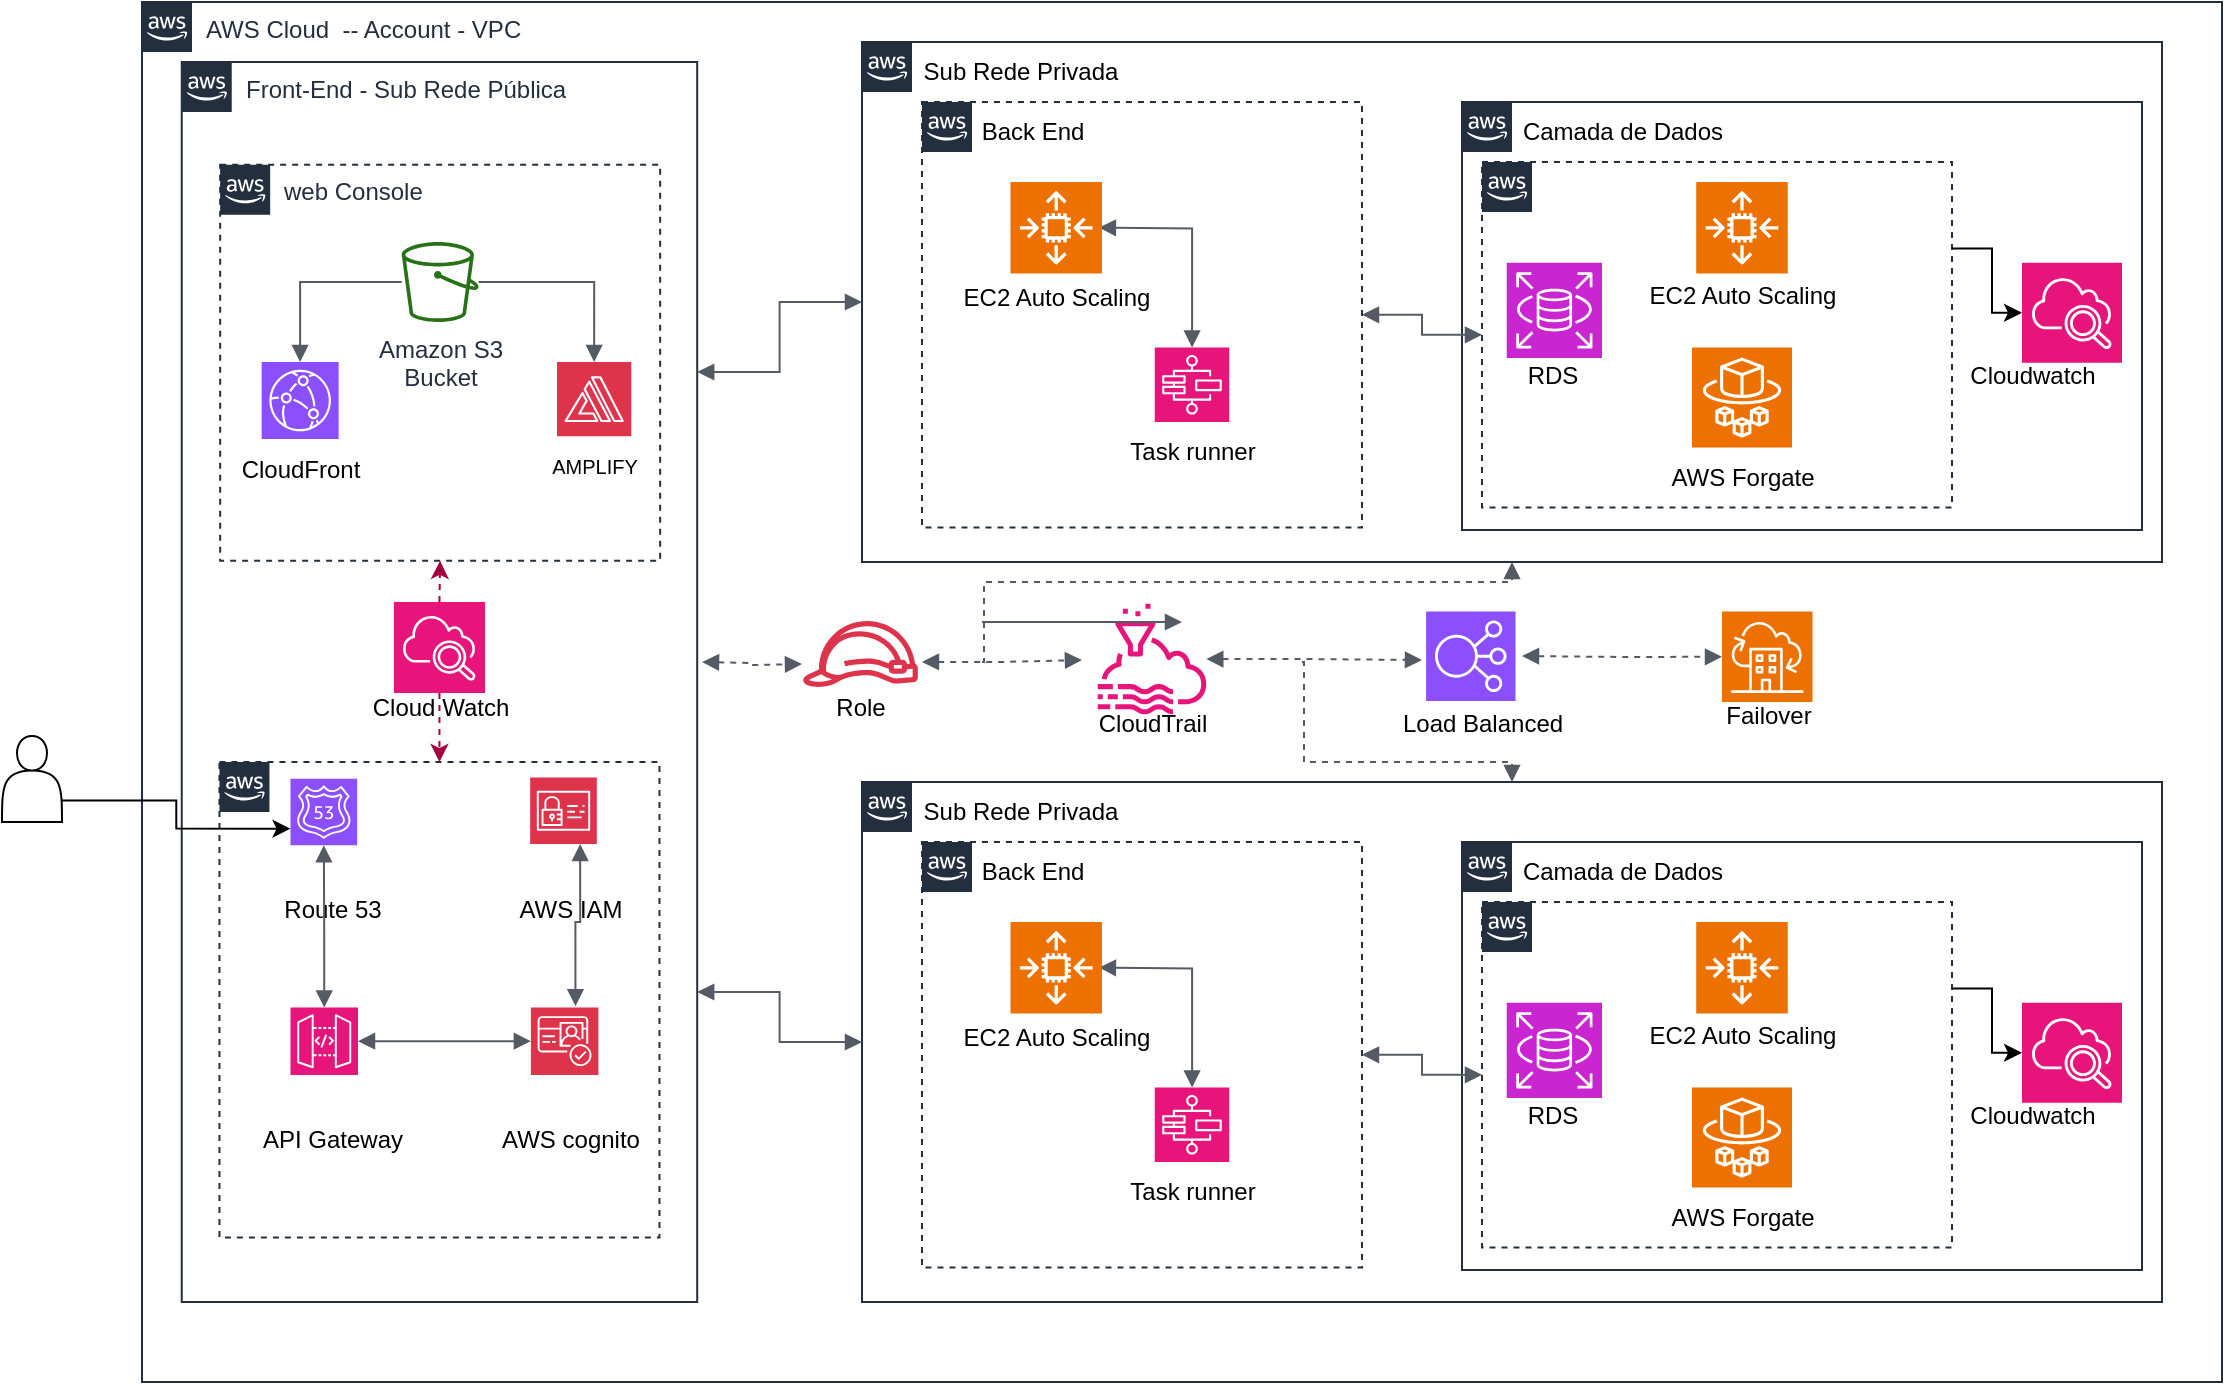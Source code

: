 <mxfile version="25.0.3">
  <diagram id="Ht1M8jgEwFfnCIfOTk4-" name="Page-1">
    <mxGraphModel dx="2342" dy="1406" grid="1" gridSize="10" guides="1" tooltips="1" connect="1" arrows="1" fold="1" page="1" pageScale="1" pageWidth="1169" pageHeight="827" background="#ffffff" math="0" shadow="0">
      <root>
        <mxCell id="0" />
        <mxCell id="1" parent="0" />
        <mxCell id="UEzPUAAOIrF-is8g5C7q-175" value="AWS Cloud&amp;nbsp; -- Account - VPC" style="points=[[0,0],[0.25,0],[0.5,0],[0.75,0],[1,0],[1,0.25],[1,0.5],[1,0.75],[1,1],[0.75,1],[0.5,1],[0.25,1],[0,1],[0,0.75],[0,0.5],[0,0.25]];outlineConnect=0;gradientColor=none;html=1;whiteSpace=wrap;fontSize=12;fontStyle=0;shape=mxgraph.aws4.group;grIcon=mxgraph.aws4.group_aws_cloud_alt;strokeColor=#232F3E;fillColor=none;verticalAlign=top;align=left;spacingLeft=30;fontColor=#232F3E;dashed=0;labelBackgroundColor=#ffffff;container=1;pointerEvents=0;collapsible=0;recursiveResize=0;" parent="1" vertex="1">
          <mxGeometry x="40" y="-810" width="1040" height="690" as="geometry" />
        </mxCell>
        <mxCell id="GGta7rH64YQaAk88QWs_-3" value="" style="group" vertex="1" connectable="0" parent="UEzPUAAOIrF-is8g5C7q-175">
          <mxGeometry x="189.98" y="170" width="88.75" height="110" as="geometry" />
        </mxCell>
        <mxCell id="GGta7rH64YQaAk88QWs_-26" value="" style="group" vertex="1" connectable="0" parent="GGta7rH64YQaAk88QWs_-3">
          <mxGeometry x="1.1" y="10" width="70" height="67.13" as="geometry" />
        </mxCell>
        <mxCell id="GGta7rH64YQaAk88QWs_-1" value="" style="sketch=0;points=[[0,0,0],[0.25,0,0],[0.5,0,0],[0.75,0,0],[1,0,0],[0,1,0],[0.25,1,0],[0.5,1,0],[0.75,1,0],[1,1,0],[0,0.25,0],[0,0.5,0],[0,0.75,0],[1,0.25,0],[1,0.5,0],[1,0.75,0]];outlineConnect=0;fontColor=#232F3E;fillColor=#DD344C;strokeColor=#ffffff;dashed=0;verticalLabelPosition=bottom;verticalAlign=top;align=center;html=1;fontSize=12;fontStyle=0;aspect=fixed;shape=mxgraph.aws4.resourceIcon;resIcon=mxgraph.aws4.amplify;" vertex="1" parent="GGta7rH64YQaAk88QWs_-26">
          <mxGeometry x="16.43" width="37.13" height="37.13" as="geometry" />
        </mxCell>
        <mxCell id="GGta7rH64YQaAk88QWs_-2" value="&lt;font style=&quot;vertical-align: inherit;&quot;&gt;&lt;font style=&quot;vertical-align: inherit; font-size: 10px;&quot;&gt;AMPLIFY&lt;/font&gt;&lt;/font&gt;" style="text;html=1;align=center;verticalAlign=middle;resizable=0;points=[];autosize=1;strokeColor=none;fillColor=none;" vertex="1" parent="GGta7rH64YQaAk88QWs_-26">
          <mxGeometry y="37.13" width="70" height="30" as="geometry" />
        </mxCell>
        <mxCell id="GGta7rH64YQaAk88QWs_-24" value="" style="group" vertex="1" connectable="0" parent="UEzPUAAOIrF-is8g5C7q-175">
          <mxGeometry x="38.73" y="350" width="240" height="300" as="geometry" />
        </mxCell>
        <mxCell id="GGta7rH64YQaAk88QWs_-6" value="" style="group" vertex="1" connectable="0" parent="GGta7rH64YQaAk88QWs_-24">
          <mxGeometry x="10.77" y="152.716" width="90.0" height="90.096" as="geometry" />
        </mxCell>
        <mxCell id="GGta7rH64YQaAk88QWs_-4" value="" style="sketch=0;points=[[0,0,0],[0.25,0,0],[0.5,0,0],[0.75,0,0],[1,0,0],[0,1,0],[0.25,1,0],[0.5,1,0],[0.75,1,0],[1,1,0],[0,0.25,0],[0,0.5,0],[0,0.75,0],[1,0.25,0],[1,0.5,0],[1,0.75,0]];outlineConnect=0;fontColor=#232F3E;fillColor=#E7157B;strokeColor=#ffffff;dashed=0;verticalLabelPosition=bottom;verticalAlign=top;align=center;html=1;fontSize=12;fontStyle=0;aspect=fixed;shape=mxgraph.aws4.resourceIcon;resIcon=mxgraph.aws4.api_gateway;" vertex="1" parent="GGta7rH64YQaAk88QWs_-6">
          <mxGeometry x="24.75" width="33.75" height="33.75" as="geometry" />
        </mxCell>
        <mxCell id="GGta7rH64YQaAk88QWs_-5" value="&lt;font style=&quot;vertical-align: inherit;&quot;&gt;&lt;font style=&quot;vertical-align: inherit;&quot;&gt;API Gateway&lt;/font&gt;&lt;/font&gt;" style="text;html=1;align=center;verticalAlign=middle;resizable=0;points=[];autosize=1;strokeColor=none;fillColor=none;" vertex="1" parent="GGta7rH64YQaAk88QWs_-6">
          <mxGeometry y="51.757" width="90" height="30" as="geometry" />
        </mxCell>
        <mxCell id="GGta7rH64YQaAk88QWs_-9" value="" style="group" vertex="1" connectable="0" parent="GGta7rH64YQaAk88QWs_-24">
          <mxGeometry x="130.35" y="152.716" width="90.0" height="90.096" as="geometry" />
        </mxCell>
        <mxCell id="GGta7rH64YQaAk88QWs_-7" value="" style="sketch=0;points=[[0,0,0],[0.25,0,0],[0.5,0,0],[0.75,0,0],[1,0,0],[0,1,0],[0.25,1,0],[0.5,1,0],[0.75,1,0],[1,1,0],[0,0.25,0],[0,0.5,0],[0,0.75,0],[1,0.25,0],[1,0.5,0],[1,0.75,0]];outlineConnect=0;fontColor=#232F3E;fillColor=#DD344C;strokeColor=#ffffff;dashed=0;verticalLabelPosition=bottom;verticalAlign=top;align=center;html=1;fontSize=12;fontStyle=0;aspect=fixed;shape=mxgraph.aws4.resourceIcon;resIcon=mxgraph.aws4.cognito;" vertex="1" parent="GGta7rH64YQaAk88QWs_-9">
          <mxGeometry x="25.37" width="33.75" height="33.75" as="geometry" />
        </mxCell>
        <mxCell id="GGta7rH64YQaAk88QWs_-8" value="&lt;font style=&quot;vertical-align: inherit;&quot;&gt;&lt;font style=&quot;vertical-align: inherit;&quot;&gt;&lt;font style=&quot;vertical-align: inherit;&quot;&gt;&lt;font style=&quot;vertical-align: inherit;&quot;&gt;AWS cognito&lt;/font&gt;&lt;/font&gt;&lt;/font&gt;&lt;/font&gt;" style="text;html=1;align=center;verticalAlign=middle;resizable=0;points=[];autosize=1;strokeColor=none;fillColor=none;" vertex="1" parent="GGta7rH64YQaAk88QWs_-9">
          <mxGeometry y="51.757" width="90" height="30" as="geometry" />
        </mxCell>
        <mxCell id="GGta7rH64YQaAk88QWs_-12" value="" style="group" vertex="1" connectable="0" parent="GGta7rH64YQaAk88QWs_-24">
          <mxGeometry x="135.35" y="37.7" width="80.0" height="89.457" as="geometry" />
        </mxCell>
        <mxCell id="GGta7rH64YQaAk88QWs_-10" value="" style="sketch=0;points=[[0,0,0],[0.25,0,0],[0.5,0,0],[0.75,0,0],[1,0,0],[0,1,0],[0.25,1,0],[0.5,1,0],[0.75,1,0],[1,1,0],[0,0.25,0],[0,0.5,0],[0,0.75,0],[1,0.25,0],[1,0.5,0],[1,0.75,0]];outlineConnect=0;fontColor=#232F3E;fillColor=#DD344C;strokeColor=#ffffff;dashed=0;verticalLabelPosition=bottom;verticalAlign=top;align=center;html=1;fontSize=12;fontStyle=0;aspect=fixed;shape=mxgraph.aws4.resourceIcon;resIcon=mxgraph.aws4.identity_and_access_management;" vertex="1" parent="GGta7rH64YQaAk88QWs_-12">
          <mxGeometry x="20.0" width="33.333" height="33.333" as="geometry" />
        </mxCell>
        <mxCell id="GGta7rH64YQaAk88QWs_-11" value="AWS IAM" style="text;html=1;align=center;verticalAlign=middle;resizable=0;points=[];autosize=1;strokeColor=none;fillColor=none;" vertex="1" parent="GGta7rH64YQaAk88QWs_-12">
          <mxGeometry y="51.118" width="80" height="30" as="geometry" />
        </mxCell>
        <mxCell id="GGta7rH64YQaAk88QWs_-17" value="" style="sketch=0;points=[[0,0,0],[0.25,0,0],[0.5,0,0],[0.75,0,0],[1,0,0],[0,1,0],[0.25,1,0],[0.5,1,0],[0.75,1,0],[1,1,0],[0,0.25,0],[0,0.5,0],[0,0.75,0],[1,0.25,0],[1,0.5,0],[1,0.75,0]];outlineConnect=0;fontColor=#232F3E;fillColor=#8C4FFF;strokeColor=#ffffff;dashed=0;verticalLabelPosition=bottom;verticalAlign=top;align=center;html=1;fontSize=12;fontStyle=0;aspect=fixed;shape=mxgraph.aws4.resourceIcon;resIcon=mxgraph.aws4.route_53;" vertex="1" parent="GGta7rH64YQaAk88QWs_-24">
          <mxGeometry x="35.52" y="38.339" width="33.333" height="33.333" as="geometry" />
        </mxCell>
        <mxCell id="GGta7rH64YQaAk88QWs_-18" value="Route 53" style="text;html=1;align=center;verticalAlign=middle;resizable=0;points=[];autosize=1;strokeColor=none;fillColor=none;" vertex="1" parent="GGta7rH64YQaAk88QWs_-24">
          <mxGeometry x="20.77" y="88.818" width="70" height="30" as="geometry" />
        </mxCell>
        <mxCell id="GGta7rH64YQaAk88QWs_-22" value="" style="points=[[0,0],[0.25,0],[0.5,0],[0.75,0],[1,0],[1,0.25],[1,0.5],[1,0.75],[1,1],[0.75,1],[0.5,1],[0.25,1],[0,1],[0,0.75],[0,0.5],[0,0.25]];outlineConnect=0;gradientColor=none;html=1;whiteSpace=wrap;fontSize=12;fontStyle=0;shape=mxgraph.aws4.group;grIcon=mxgraph.aws4.group_aws_cloud_alt;strokeColor=#232F3E;fillColor=none;verticalAlign=top;align=left;spacingLeft=30;fontColor=#232F3E;dashed=1;labelBackgroundColor=#ffffff;container=1;pointerEvents=0;collapsible=0;recursiveResize=0;" vertex="1" parent="GGta7rH64YQaAk88QWs_-24">
          <mxGeometry y="30" width="220" height="237.73" as="geometry" />
        </mxCell>
        <mxCell id="GGta7rH64YQaAk88QWs_-32" value="" style="edgeStyle=orthogonalEdgeStyle;html=1;endArrow=block;elbow=vertical;startArrow=block;startFill=1;endFill=1;strokeColor=#545B64;rounded=0;entryX=0.5;entryY=1;entryDx=0;entryDy=0;entryPerimeter=0;exitX=0.5;exitY=0;exitDx=0;exitDy=0;exitPerimeter=0;" edge="1" parent="GGta7rH64YQaAk88QWs_-24" source="GGta7rH64YQaAk88QWs_-4" target="GGta7rH64YQaAk88QWs_-17">
          <mxGeometry width="100" relative="1" as="geometry">
            <mxPoint x="55.27" y="138.019" as="sourcePoint" />
            <mxPoint x="272.27" y="253.035" as="targetPoint" />
          </mxGeometry>
        </mxCell>
        <mxCell id="GGta7rH64YQaAk88QWs_-35" value="" style="edgeStyle=orthogonalEdgeStyle;html=1;endArrow=block;elbow=vertical;startArrow=block;startFill=1;endFill=1;strokeColor=#545B64;rounded=0;exitX=1;exitY=0.5;exitDx=0;exitDy=0;exitPerimeter=0;entryX=0;entryY=0.5;entryDx=0;entryDy=0;entryPerimeter=0;" edge="1" parent="GGta7rH64YQaAk88QWs_-24" source="GGta7rH64YQaAk88QWs_-4" target="GGta7rH64YQaAk88QWs_-7">
          <mxGeometry width="100" relative="1" as="geometry">
            <mxPoint x="172.27" y="253.035" as="sourcePoint" />
            <mxPoint x="272.27" y="253.035" as="targetPoint" />
          </mxGeometry>
        </mxCell>
        <mxCell id="GGta7rH64YQaAk88QWs_-36" value="" style="edgeStyle=orthogonalEdgeStyle;html=1;endArrow=block;elbow=vertical;startArrow=block;startFill=1;endFill=1;strokeColor=#545B64;rounded=0;entryX=0.75;entryY=1;entryDx=0;entryDy=0;entryPerimeter=0;exitX=0.5;exitY=0;exitDx=0;exitDy=0;exitPerimeter=0;" edge="1" parent="GGta7rH64YQaAk88QWs_-24" target="GGta7rH64YQaAk88QWs_-10">
          <mxGeometry width="100" relative="1" as="geometry">
            <mxPoint x="178.0" y="152.077" as="sourcePoint" />
            <mxPoint x="178.0" y="88.179" as="targetPoint" />
            <Array as="points">
              <mxPoint x="178" y="110" />
              <mxPoint x="180" y="110" />
            </Array>
          </mxGeometry>
        </mxCell>
        <mxCell id="GGta7rH64YQaAk88QWs_-41" value="Front-End - Sub Rede Pública" style="points=[[0,0],[0.25,0],[0.5,0],[0.75,0],[1,0],[1,0.25],[1,0.5],[1,0.75],[1,1],[0.75,1],[0.5,1],[0.25,1],[0,1],[0,0.75],[0,0.5],[0,0.25]];outlineConnect=0;gradientColor=none;html=1;whiteSpace=wrap;fontSize=12;fontStyle=0;shape=mxgraph.aws4.group;grIcon=mxgraph.aws4.group_aws_cloud_alt;strokeColor=#232F3E;fillColor=none;verticalAlign=top;align=left;spacingLeft=30;fontColor=#232F3E;dashed=0;labelBackgroundColor=#ffffff;container=1;pointerEvents=0;collapsible=0;recursiveResize=0;" vertex="1" parent="GGta7rH64YQaAk88QWs_-24">
          <mxGeometry x="-18.86" y="-320" width="257.73" height="620" as="geometry" />
        </mxCell>
        <mxCell id="GGta7rH64YQaAk88QWs_-23" value="web Console" style="points=[[0,0],[0.25,0],[0.5,0],[0.75,0],[1,0],[1,0.25],[1,0.5],[1,0.75],[1,1],[0.75,1],[0.5,1],[0.25,1],[0,1],[0,0.75],[0,0.5],[0,0.25]];outlineConnect=0;gradientColor=none;html=1;whiteSpace=wrap;fontSize=12;fontStyle=0;shape=mxgraph.aws4.group;grIcon=mxgraph.aws4.group_aws_cloud_alt;strokeColor=#232F3E;fillColor=none;verticalAlign=top;align=left;spacingLeft=30;fontColor=#232F3E;dashed=1;labelBackgroundColor=#ffffff;container=1;pointerEvents=0;collapsible=0;recursiveResize=0;" vertex="1" parent="GGta7rH64YQaAk88QWs_-41">
          <mxGeometry x="19.21" y="51.428" width="220" height="198" as="geometry" />
        </mxCell>
        <mxCell id="UEzPUAAOIrF-is8g5C7q-177" value="Amazon S3&lt;br&gt;Bucket&lt;br&gt;" style="outlineConnect=0;fontColor=#232F3E;gradientColor=none;fillColor=#277116;strokeColor=none;dashed=0;verticalLabelPosition=bottom;verticalAlign=top;align=center;html=1;fontSize=12;fontStyle=0;aspect=fixed;pointerEvents=1;shape=mxgraph.aws4.bucket;labelBackgroundColor=#ffffff;" parent="GGta7rH64YQaAk88QWs_-23" vertex="1">
          <mxGeometry x="90.77" y="38.57" width="38.46" height="40" as="geometry" />
        </mxCell>
        <mxCell id="GGta7rH64YQaAk88QWs_-21" value="" style="group" vertex="1" connectable="0" parent="GGta7rH64YQaAk88QWs_-23">
          <mxGeometry y="98.572" width="80" height="68.5" as="geometry" />
        </mxCell>
        <mxCell id="GGta7rH64YQaAk88QWs_-27" value="" style="group" vertex="1" connectable="0" parent="GGta7rH64YQaAk88QWs_-21">
          <mxGeometry width="80" height="68.5" as="geometry" />
        </mxCell>
        <mxCell id="GGta7rH64YQaAk88QWs_-16" value="" style="sketch=0;points=[[0,0,0],[0.25,0,0],[0.5,0,0],[0.75,0,0],[1,0,0],[0,1,0],[0.25,1,0],[0.5,1,0],[0.75,1,0],[1,1,0],[0,0.25,0],[0,0.5,0],[0,0.75,0],[1,0.25,0],[1,0.5,0],[1,0.75,0]];outlineConnect=0;fontColor=#232F3E;fillColor=#8C4FFF;strokeColor=#ffffff;dashed=0;verticalLabelPosition=bottom;verticalAlign=top;align=center;html=1;fontSize=12;fontStyle=0;aspect=fixed;shape=mxgraph.aws4.resourceIcon;resIcon=mxgraph.aws4.cloudfront;" vertex="1" parent="GGta7rH64YQaAk88QWs_-27">
          <mxGeometry x="20.75" width="38.5" height="38.5" as="geometry" />
        </mxCell>
        <mxCell id="GGta7rH64YQaAk88QWs_-20" value="CloudFront" style="text;html=1;align=center;verticalAlign=middle;resizable=0;points=[];autosize=1;strokeColor=none;fillColor=none;" vertex="1" parent="GGta7rH64YQaAk88QWs_-27">
          <mxGeometry y="38.5" width="80" height="30" as="geometry" />
        </mxCell>
        <mxCell id="GGta7rH64YQaAk88QWs_-40" value="" style="edgeStyle=orthogonalEdgeStyle;html=1;endArrow=block;elbow=vertical;startArrow=none;endFill=1;strokeColor=#545B64;rounded=0;" edge="1" parent="GGta7rH64YQaAk88QWs_-23" source="UEzPUAAOIrF-is8g5C7q-177" target="GGta7rH64YQaAk88QWs_-16">
          <mxGeometry width="100" relative="1" as="geometry">
            <mxPoint x="171.92" y="108.572" as="sourcePoint" />
            <mxPoint x="271.92" y="108.572" as="targetPoint" />
          </mxGeometry>
        </mxCell>
        <mxCell id="GGta7rH64YQaAk88QWs_-94" style="edgeStyle=orthogonalEdgeStyle;rounded=0;orthogonalLoop=1;jettySize=auto;html=1;exitX=0.5;exitY=0;exitDx=0;exitDy=0;exitPerimeter=0;entryX=0.5;entryY=1;entryDx=0;entryDy=0;dashed=1;fillColor=#d80073;strokeColor=#A50040;" edge="1" parent="GGta7rH64YQaAk88QWs_-41" source="GGta7rH64YQaAk88QWs_-93" target="GGta7rH64YQaAk88QWs_-23">
          <mxGeometry relative="1" as="geometry" />
        </mxCell>
        <mxCell id="GGta7rH64YQaAk88QWs_-93" value="" style="sketch=0;points=[[0,0,0],[0.25,0,0],[0.5,0,0],[0.75,0,0],[1,0,0],[0,1,0],[0.25,1,0],[0.5,1,0],[0.75,1,0],[1,1,0],[0,0.25,0],[0,0.5,0],[0,0.75,0],[1,0.25,0],[1,0.5,0],[1,0.75,0]];points=[[0,0,0],[0.25,0,0],[0.5,0,0],[0.75,0,0],[1,0,0],[0,1,0],[0.25,1,0],[0.5,1,0],[0.75,1,0],[1,1,0],[0,0.25,0],[0,0.5,0],[0,0.75,0],[1,0.25,0],[1,0.5,0],[1,0.75,0]];outlineConnect=0;fontColor=#232F3E;fillColor=#E7157B;strokeColor=#ffffff;dashed=0;verticalLabelPosition=bottom;verticalAlign=top;align=center;html=1;fontSize=12;fontStyle=0;aspect=fixed;shape=mxgraph.aws4.resourceIcon;resIcon=mxgraph.aws4.cloudwatch_2;" vertex="1" parent="GGta7rH64YQaAk88QWs_-41">
          <mxGeometry x="106.08" y="269.998" width="45.55" height="45.55" as="geometry" />
        </mxCell>
        <mxCell id="GGta7rH64YQaAk88QWs_-96" value="Cloud Watch" style="text;html=1;align=center;verticalAlign=middle;resizable=0;points=[];autosize=1;strokeColor=none;fillColor=none;" vertex="1" parent="GGta7rH64YQaAk88QWs_-41">
          <mxGeometry x="83.86" y="308" width="90" height="30" as="geometry" />
        </mxCell>
        <mxCell id="GGta7rH64YQaAk88QWs_-95" style="edgeStyle=orthogonalEdgeStyle;rounded=0;orthogonalLoop=1;jettySize=auto;html=1;exitX=0.5;exitY=1;exitDx=0;exitDy=0;exitPerimeter=0;entryX=0.5;entryY=0;entryDx=0;entryDy=0;dashed=1;fillColor=#d80073;strokeColor=#A50040;" edge="1" parent="GGta7rH64YQaAk88QWs_-24" source="GGta7rH64YQaAk88QWs_-93" target="GGta7rH64YQaAk88QWs_-22">
          <mxGeometry relative="1" as="geometry" />
        </mxCell>
        <mxCell id="GGta7rH64YQaAk88QWs_-65" value="" style="points=[[0,0],[0.25,0],[0.5,0],[0.75,0],[1,0],[1,0.25],[1,0.5],[1,0.75],[1,1],[0.75,1],[0.5,1],[0.25,1],[0,1],[0,0.75],[0,0.5],[0,0.25]];outlineConnect=0;gradientColor=none;html=1;whiteSpace=wrap;fontSize=12;fontStyle=0;shape=mxgraph.aws4.group;grIcon=mxgraph.aws4.group_aws_cloud_alt;strokeColor=#232F3E;fillColor=none;verticalAlign=top;align=left;spacingLeft=30;fontColor=#232F3E;dashed=0;labelBackgroundColor=#ffffff;container=1;pointerEvents=0;collapsible=0;recursiveResize=0;" vertex="1" parent="UEzPUAAOIrF-is8g5C7q-175">
          <mxGeometry x="360" y="20" width="650" height="260" as="geometry" />
        </mxCell>
        <mxCell id="GGta7rH64YQaAk88QWs_-70" value="Sub Rede Privada" style="text;html=1;align=center;verticalAlign=middle;resizable=0;points=[];autosize=1;strokeColor=none;fillColor=none;" vertex="1" parent="GGta7rH64YQaAk88QWs_-65">
          <mxGeometry x="19.23" width="120" height="30" as="geometry" />
        </mxCell>
        <mxCell id="GGta7rH64YQaAk88QWs_-42" value="" style="points=[[0,0],[0.25,0],[0.5,0],[0.75,0],[1,0],[1,0.25],[1,0.5],[1,0.75],[1,1],[0.75,1],[0.5,1],[0.25,1],[0,1],[0,0.75],[0,0.5],[0,0.25]];outlineConnect=0;gradientColor=none;html=1;whiteSpace=wrap;fontSize=12;fontStyle=0;shape=mxgraph.aws4.group;grIcon=mxgraph.aws4.group_aws_cloud_alt;strokeColor=#232F3E;fillColor=none;verticalAlign=top;align=left;spacingLeft=30;fontColor=#232F3E;dashed=1;labelBackgroundColor=#ffffff;container=1;pointerEvents=0;collapsible=0;recursiveResize=0;" vertex="1" parent="GGta7rH64YQaAk88QWs_-65">
          <mxGeometry x="30" y="30" width="220" height="212.75" as="geometry" />
        </mxCell>
        <mxCell id="GGta7rH64YQaAk88QWs_-47" value="" style="group" vertex="1" connectable="0" parent="GGta7rH64YQaAk88QWs_-42">
          <mxGeometry x="90" y="122.75" width="90" height="67.25" as="geometry" />
        </mxCell>
        <mxCell id="GGta7rH64YQaAk88QWs_-14" value="" style="sketch=0;points=[[0,0,0],[0.25,0,0],[0.5,0,0],[0.75,0,0],[1,0,0],[0,1,0],[0.25,1,0],[0.5,1,0],[0.75,1,0],[1,1,0],[0,0.25,0],[0,0.5,0],[0,0.75,0],[1,0.25,0],[1,0.5,0],[1,0.75,0]];outlineConnect=0;fontColor=#232F3E;fillColor=#E7157B;strokeColor=#ffffff;dashed=0;verticalLabelPosition=bottom;verticalAlign=top;align=center;html=1;fontSize=12;fontStyle=0;aspect=fixed;shape=mxgraph.aws4.resourceIcon;resIcon=mxgraph.aws4.step_functions;" vertex="1" parent="GGta7rH64YQaAk88QWs_-47">
          <mxGeometry x="26.37" width="37.25" height="37.25" as="geometry" />
        </mxCell>
        <mxCell id="GGta7rH64YQaAk88QWs_-46" value="Task runner" style="text;html=1;align=center;verticalAlign=middle;resizable=0;points=[];autosize=1;strokeColor=none;fillColor=none;" vertex="1" parent="GGta7rH64YQaAk88QWs_-47">
          <mxGeometry y="37.25" width="90" height="30" as="geometry" />
        </mxCell>
        <mxCell id="GGta7rH64YQaAk88QWs_-63" value="Back End" style="text;html=1;align=center;verticalAlign=middle;resizable=0;points=[];autosize=1;strokeColor=none;fillColor=none;" vertex="1" parent="GGta7rH64YQaAk88QWs_-42">
          <mxGeometry x="20" width="70" height="30" as="geometry" />
        </mxCell>
        <mxCell id="GGta7rH64YQaAk88QWs_-67" value="" style="edgeStyle=orthogonalEdgeStyle;html=1;endArrow=block;elbow=vertical;startArrow=block;startFill=1;endFill=1;strokeColor=#545B64;rounded=0;" edge="1" parent="GGta7rH64YQaAk88QWs_-42" target="GGta7rH64YQaAk88QWs_-14">
          <mxGeometry width="100" relative="1" as="geometry">
            <mxPoint x="88.457" y="62.8" as="sourcePoint" />
            <mxPoint x="90" y="122.75" as="targetPoint" />
          </mxGeometry>
        </mxCell>
        <mxCell id="GGta7rH64YQaAk88QWs_-83" value="" style="group" vertex="1" connectable="0" parent="GGta7rH64YQaAk88QWs_-42">
          <mxGeometry x="7.12" y="40" width="120" height="72.77" as="geometry" />
        </mxCell>
        <mxCell id="GGta7rH64YQaAk88QWs_-75" value="" style="sketch=0;points=[[0,0,0],[0.25,0,0],[0.5,0,0],[0.75,0,0],[1,0,0],[0,1,0],[0.25,1,0],[0.5,1,0],[0.75,1,0],[1,1,0],[0,0.25,0],[0,0.5,0],[0,0.75,0],[1,0.25,0],[1,0.5,0],[1,0.75,0]];outlineConnect=0;fontColor=#232F3E;fillColor=#ED7100;strokeColor=#ffffff;dashed=0;verticalLabelPosition=bottom;verticalAlign=top;align=center;html=1;fontSize=12;fontStyle=0;aspect=fixed;shape=mxgraph.aws4.resourceIcon;resIcon=mxgraph.aws4.auto_scaling2;" vertex="1" parent="GGta7rH64YQaAk88QWs_-83">
          <mxGeometry x="37.11" width="45.77" height="45.77" as="geometry" />
        </mxCell>
        <mxCell id="GGta7rH64YQaAk88QWs_-81" value="EC2 Auto Scaling" style="text;html=1;align=center;verticalAlign=middle;resizable=0;points=[];autosize=1;strokeColor=none;fillColor=none;" vertex="1" parent="GGta7rH64YQaAk88QWs_-83">
          <mxGeometry y="42.77" width="120" height="30" as="geometry" />
        </mxCell>
        <mxCell id="GGta7rH64YQaAk88QWs_-43" value="" style="points=[[0,0],[0.25,0],[0.5,0],[0.75,0],[1,0],[1,0.25],[1,0.5],[1,0.75],[1,1],[0.75,1],[0.5,1],[0.25,1],[0,1],[0,0.75],[0,0.5],[0,0.25]];outlineConnect=0;gradientColor=none;html=1;whiteSpace=wrap;fontSize=12;fontStyle=0;shape=mxgraph.aws4.group;grIcon=mxgraph.aws4.group_aws_cloud_alt;strokeColor=#232F3E;fillColor=none;verticalAlign=top;align=left;spacingLeft=30;fontColor=#232F3E;dashed=0;labelBackgroundColor=#ffffff;container=1;pointerEvents=0;collapsible=0;recursiveResize=0;" vertex="1" parent="GGta7rH64YQaAk88QWs_-65">
          <mxGeometry x="300" y="30" width="340" height="214" as="geometry" />
        </mxCell>
        <mxCell id="GGta7rH64YQaAk88QWs_-52" value="" style="group" vertex="1" connectable="0" parent="GGta7rH64YQaAk88QWs_-43">
          <mxGeometry x="20" y="80.38" width="50" height="72" as="geometry" />
        </mxCell>
        <mxCell id="GGta7rH64YQaAk88QWs_-15" value="" style="sketch=0;points=[[0,0,0],[0.25,0,0],[0.5,0,0],[0.75,0,0],[1,0,0],[0,1,0],[0.25,1,0],[0.5,1,0],[0.75,1,0],[1,1,0],[0,0.25,0],[0,0.5,0],[0,0.75,0],[1,0.25,0],[1,0.5,0],[1,0.75,0]];outlineConnect=0;fontColor=#232F3E;fillColor=#C925D1;strokeColor=#ffffff;dashed=0;verticalLabelPosition=bottom;verticalAlign=top;align=center;html=1;fontSize=12;fontStyle=0;aspect=fixed;shape=mxgraph.aws4.resourceIcon;resIcon=mxgraph.aws4.rds;" vertex="1" parent="GGta7rH64YQaAk88QWs_-52">
          <mxGeometry x="2.37" width="47.63" height="47.63" as="geometry" />
        </mxCell>
        <mxCell id="GGta7rH64YQaAk88QWs_-51" value="RDS" style="text;html=1;align=center;verticalAlign=middle;resizable=0;points=[];autosize=1;strokeColor=none;fillColor=none;" vertex="1" parent="GGta7rH64YQaAk88QWs_-52">
          <mxGeometry y="42" width="50" height="30" as="geometry" />
        </mxCell>
        <mxCell id="GGta7rH64YQaAk88QWs_-58" value="Camada de Dados" style="text;html=1;align=center;verticalAlign=middle;resizable=0;points=[];autosize=1;strokeColor=none;fillColor=none;" vertex="1" parent="GGta7rH64YQaAk88QWs_-43">
          <mxGeometry x="20" width="120" height="30" as="geometry" />
        </mxCell>
        <mxCell id="GGta7rH64YQaAk88QWs_-59" value="" style="points=[[0,0],[0.25,0],[0.5,0],[0.75,0],[1,0],[1,0.25],[1,0.5],[1,0.75],[1,1],[0.75,1],[0.5,1],[0.25,1],[0,1],[0,0.75],[0,0.5],[0,0.25]];outlineConnect=0;gradientColor=none;html=1;whiteSpace=wrap;fontSize=12;fontStyle=0;shape=mxgraph.aws4.group;grIcon=mxgraph.aws4.group_aws_cloud_alt;strokeColor=#232F3E;fillColor=none;verticalAlign=top;align=left;spacingLeft=30;fontColor=#232F3E;dashed=1;labelBackgroundColor=#ffffff;container=1;pointerEvents=0;collapsible=0;recursiveResize=0;" vertex="1" parent="GGta7rH64YQaAk88QWs_-43">
          <mxGeometry x="10" y="30" width="235" height="172.75" as="geometry" />
        </mxCell>
        <mxCell id="GGta7rH64YQaAk88QWs_-57" value="" style="group" vertex="1" connectable="0" parent="GGta7rH64YQaAk88QWs_-59">
          <mxGeometry x="80" y="92.75" width="100" height="80" as="geometry" />
        </mxCell>
        <mxCell id="GGta7rH64YQaAk88QWs_-55" value="" style="sketch=0;points=[[0,0,0],[0.25,0,0],[0.5,0,0],[0.75,0,0],[1,0,0],[0,1,0],[0.25,1,0],[0.5,1,0],[0.75,1,0],[1,1,0],[0,0.25,0],[0,0.5,0],[0,0.75,0],[1,0.25,0],[1,0.5,0],[1,0.75,0]];outlineConnect=0;fontColor=#232F3E;fillColor=#ED7100;strokeColor=#ffffff;dashed=0;verticalLabelPosition=bottom;verticalAlign=top;align=center;html=1;fontSize=12;fontStyle=0;aspect=fixed;shape=mxgraph.aws4.resourceIcon;resIcon=mxgraph.aws4.fargate;" vertex="1" parent="GGta7rH64YQaAk88QWs_-57">
          <mxGeometry x="25.0" width="50" height="50" as="geometry" />
        </mxCell>
        <mxCell id="GGta7rH64YQaAk88QWs_-56" value="AWS Forgate" style="text;html=1;align=center;verticalAlign=middle;resizable=0;points=[];autosize=1;strokeColor=none;fillColor=none;" vertex="1" parent="GGta7rH64YQaAk88QWs_-57">
          <mxGeometry y="50" width="100" height="30" as="geometry" />
        </mxCell>
        <mxCell id="GGta7rH64YQaAk88QWs_-84" value="" style="group" vertex="1" connectable="0" parent="GGta7rH64YQaAk88QWs_-59">
          <mxGeometry x="70" y="10" width="120" height="72.0" as="geometry" />
        </mxCell>
        <mxCell id="GGta7rH64YQaAk88QWs_-80" value="" style="sketch=0;points=[[0,0,0],[0.25,0,0],[0.5,0,0],[0.75,0,0],[1,0,0],[0,1,0],[0.25,1,0],[0.5,1,0],[0.75,1,0],[1,1,0],[0,0.25,0],[0,0.5,0],[0,0.75,0],[1,0.25,0],[1,0.5,0],[1,0.75,0]];outlineConnect=0;fontColor=#232F3E;fillColor=#ED7100;strokeColor=#ffffff;dashed=0;verticalLabelPosition=bottom;verticalAlign=top;align=center;html=1;fontSize=12;fontStyle=0;aspect=fixed;shape=mxgraph.aws4.resourceIcon;resIcon=mxgraph.aws4.auto_scaling2;" vertex="1" parent="GGta7rH64YQaAk88QWs_-84">
          <mxGeometry x="37.11" width="45.77" height="45.77" as="geometry" />
        </mxCell>
        <mxCell id="GGta7rH64YQaAk88QWs_-82" value="EC2 Auto Scaling" style="text;html=1;align=center;verticalAlign=middle;resizable=0;points=[];autosize=1;strokeColor=none;fillColor=none;" vertex="1" parent="GGta7rH64YQaAk88QWs_-84">
          <mxGeometry y="42.0" width="120" height="30" as="geometry" />
        </mxCell>
        <mxCell id="GGta7rH64YQaAk88QWs_-61" value="" style="sketch=0;points=[[0,0,0],[0.25,0,0],[0.5,0,0],[0.75,0,0],[1,0,0],[0,1,0],[0.25,1,0],[0.5,1,0],[0.75,1,0],[1,1,0],[0,0.25,0],[0,0.5,0],[0,0.75,0],[1,0.25,0],[1,0.5,0],[1,0.75,0]];points=[[0,0,0],[0.25,0,0],[0.5,0,0],[0.75,0,0],[1,0,0],[0,1,0],[0.25,1,0],[0.5,1,0],[0.75,1,0],[1,1,0],[0,0.25,0],[0,0.5,0],[0,0.75,0],[1,0.25,0],[1,0.5,0],[1,0.75,0]];outlineConnect=0;fontColor=#232F3E;fillColor=#E7157B;strokeColor=#ffffff;dashed=0;verticalLabelPosition=bottom;verticalAlign=top;align=center;html=1;fontSize=12;fontStyle=0;aspect=fixed;shape=mxgraph.aws4.resourceIcon;resIcon=mxgraph.aws4.cloudwatch_2;" vertex="1" parent="GGta7rH64YQaAk88QWs_-43">
          <mxGeometry x="280" y="80.38" width="50" height="50" as="geometry" />
        </mxCell>
        <mxCell id="GGta7rH64YQaAk88QWs_-62" value="Cloudwatch" style="text;html=1;align=center;verticalAlign=middle;resizable=0;points=[];autosize=1;strokeColor=none;fillColor=none;" vertex="1" parent="GGta7rH64YQaAk88QWs_-43">
          <mxGeometry x="240" y="122.38" width="90" height="30" as="geometry" />
        </mxCell>
        <mxCell id="GGta7rH64YQaAk88QWs_-90" style="edgeStyle=orthogonalEdgeStyle;rounded=0;orthogonalLoop=1;jettySize=auto;html=1;exitX=1;exitY=0.25;exitDx=0;exitDy=0;entryX=0;entryY=0.5;entryDx=0;entryDy=0;entryPerimeter=0;" edge="1" parent="GGta7rH64YQaAk88QWs_-43" source="GGta7rH64YQaAk88QWs_-59" target="GGta7rH64YQaAk88QWs_-61">
          <mxGeometry relative="1" as="geometry" />
        </mxCell>
        <mxCell id="GGta7rH64YQaAk88QWs_-69" value="" style="edgeStyle=orthogonalEdgeStyle;html=1;endArrow=block;elbow=vertical;startArrow=block;startFill=1;endFill=1;strokeColor=#545B64;rounded=0;exitX=1;exitY=0.5;exitDx=0;exitDy=0;" edge="1" parent="GGta7rH64YQaAk88QWs_-65" source="GGta7rH64YQaAk88QWs_-42" target="GGta7rH64YQaAk88QWs_-59">
          <mxGeometry width="100" relative="1" as="geometry">
            <mxPoint x="130" y="150" as="sourcePoint" />
            <mxPoint x="230" y="150" as="targetPoint" />
          </mxGeometry>
        </mxCell>
        <mxCell id="GGta7rH64YQaAk88QWs_-39" value="" style="edgeStyle=orthogonalEdgeStyle;html=1;endArrow=block;elbow=vertical;startArrow=none;endFill=1;strokeColor=#545B64;rounded=0;entryX=0.5;entryY=0;entryDx=0;entryDy=0;entryPerimeter=0;" edge="1" parent="UEzPUAAOIrF-is8g5C7q-175" source="UEzPUAAOIrF-is8g5C7q-177" target="GGta7rH64YQaAk88QWs_-1">
          <mxGeometry width="100" relative="1" as="geometry">
            <mxPoint x="211" y="198.75" as="sourcePoint" />
            <mxPoint x="311" y="198.75" as="targetPoint" />
          </mxGeometry>
        </mxCell>
        <mxCell id="GGta7rH64YQaAk88QWs_-98" value="" style="group" vertex="1" connectable="0" parent="UEzPUAAOIrF-is8g5C7q-175">
          <mxGeometry x="620" y="304.75" width="90" height="67.5" as="geometry" />
        </mxCell>
        <mxCell id="GGta7rH64YQaAk88QWs_-92" value="" style="sketch=0;points=[[0,0,0],[0.25,0,0],[0.5,0,0],[0.75,0,0],[1,0,0],[0,1,0],[0.25,1,0],[0.5,1,0],[0.75,1,0],[1,1,0],[0,0.25,0],[0,0.5,0],[0,0.75,0],[1,0.25,0],[1,0.5,0],[1,0.75,0]];outlineConnect=0;fontColor=#232F3E;fillColor=#8C4FFF;strokeColor=#ffffff;dashed=0;verticalLabelPosition=bottom;verticalAlign=top;align=center;html=1;fontSize=12;fontStyle=0;aspect=fixed;shape=mxgraph.aws4.resourceIcon;resIcon=mxgraph.aws4.elastic_load_balancing;" vertex="1" parent="GGta7rH64YQaAk88QWs_-98">
          <mxGeometry x="22.05" width="44.708" height="44.708" as="geometry" />
        </mxCell>
        <mxCell id="GGta7rH64YQaAk88QWs_-97" value="Load Balanced" style="text;html=1;align=center;verticalAlign=middle;resizable=0;points=[];autosize=1;strokeColor=none;fillColor=none;" vertex="1" parent="GGta7rH64YQaAk88QWs_-98">
          <mxGeometry y="41.201" width="100" height="30" as="geometry" />
        </mxCell>
        <mxCell id="GGta7rH64YQaAk88QWs_-101" value="" style="group" vertex="1" connectable="0" parent="UEzPUAAOIrF-is8g5C7q-175">
          <mxGeometry x="330" y="309.5" width="58.5" height="58" as="geometry" />
        </mxCell>
        <mxCell id="GGta7rH64YQaAk88QWs_-99" value="" style="sketch=0;outlineConnect=0;fontColor=#232F3E;gradientColor=none;fillColor=#DD344C;strokeColor=none;dashed=0;verticalLabelPosition=bottom;verticalAlign=top;align=center;html=1;fontSize=12;fontStyle=0;aspect=fixed;pointerEvents=1;shape=mxgraph.aws4.role;" vertex="1" parent="GGta7rH64YQaAk88QWs_-101">
          <mxGeometry width="58.5" height="33" as="geometry" />
        </mxCell>
        <mxCell id="GGta7rH64YQaAk88QWs_-100" value="Role" style="text;html=1;align=center;verticalAlign=middle;resizable=0;points=[];autosize=1;strokeColor=none;fillColor=none;" vertex="1" parent="GGta7rH64YQaAk88QWs_-101">
          <mxGeometry x="4.25" y="28" width="50" height="30" as="geometry" />
        </mxCell>
        <mxCell id="GGta7rH64YQaAk88QWs_-104" value="" style="group" vertex="1" connectable="0" parent="UEzPUAAOIrF-is8g5C7q-175">
          <mxGeometry x="465" y="300.88" width="80" height="75.25" as="geometry" />
        </mxCell>
        <mxCell id="GGta7rH64YQaAk88QWs_-102" value="" style="sketch=0;outlineConnect=0;fontColor=#232F3E;gradientColor=none;fillColor=#E7157B;strokeColor=none;dashed=0;verticalLabelPosition=bottom;verticalAlign=top;align=center;html=1;fontSize=12;fontStyle=0;aspect=fixed;pointerEvents=1;shape=mxgraph.aws4.cloudtrail_cloudtrail_lake;" vertex="1" parent="GGta7rH64YQaAk88QWs_-104">
          <mxGeometry x="12.37" width="55.25" height="55.25" as="geometry" />
        </mxCell>
        <mxCell id="GGta7rH64YQaAk88QWs_-103" value="CloudTrail" style="text;html=1;align=center;verticalAlign=middle;resizable=0;points=[];autosize=1;strokeColor=none;fillColor=none;" vertex="1" parent="GGta7rH64YQaAk88QWs_-104">
          <mxGeometry y="45.25" width="80" height="30" as="geometry" />
        </mxCell>
        <mxCell id="GGta7rH64YQaAk88QWs_-108" value="" style="edgeStyle=orthogonalEdgeStyle;html=1;endArrow=block;elbow=vertical;startArrow=block;startFill=1;endFill=1;strokeColor=#545B64;rounded=0;dashed=1;" edge="1" parent="UEzPUAAOIrF-is8g5C7q-175">
          <mxGeometry width="100" relative="1" as="geometry">
            <mxPoint x="280" y="330" as="sourcePoint" />
            <mxPoint x="330" y="331" as="targetPoint" />
          </mxGeometry>
        </mxCell>
        <mxCell id="GGta7rH64YQaAk88QWs_-109" value="" style="edgeStyle=orthogonalEdgeStyle;html=1;endArrow=block;elbow=vertical;startArrow=block;startFill=1;endFill=1;strokeColor=#545B64;rounded=0;exitX=1.036;exitY=0.621;exitDx=0;exitDy=0;exitPerimeter=0;dashed=1;" edge="1" parent="UEzPUAAOIrF-is8g5C7q-175" source="GGta7rH64YQaAk88QWs_-99">
          <mxGeometry width="100" relative="1" as="geometry">
            <mxPoint x="400" y="330" as="sourcePoint" />
            <mxPoint x="470" y="329" as="targetPoint" />
          </mxGeometry>
        </mxCell>
        <mxCell id="GGta7rH64YQaAk88QWs_-110" value="" style="edgeStyle=orthogonalEdgeStyle;html=1;endArrow=block;elbow=vertical;startArrow=block;startFill=1;endFill=1;strokeColor=#545B64;rounded=0;dashed=1;" edge="1" parent="UEzPUAAOIrF-is8g5C7q-175" source="GGta7rH64YQaAk88QWs_-102">
          <mxGeometry width="100" relative="1" as="geometry">
            <mxPoint x="400" y="340" as="sourcePoint" />
            <mxPoint x="640" y="329" as="targetPoint" />
          </mxGeometry>
        </mxCell>
        <mxCell id="GGta7rH64YQaAk88QWs_-115" value="" style="sketch=0;points=[[0,0,0],[0.25,0,0],[0.5,0,0],[0.75,0,0],[1,0,0],[0,1,0],[0.25,1,0],[0.5,1,0],[0.75,1,0],[1,1,0],[0,0.25,0],[0,0.5,0],[0,0.75,0],[1,0.25,0],[1,0.5,0],[1,0.75,0]];outlineConnect=0;fontColor=#232F3E;fillColor=#ED7100;strokeColor=#ffffff;dashed=0;verticalLabelPosition=bottom;verticalAlign=top;align=center;html=1;fontSize=12;fontStyle=0;aspect=fixed;shape=mxgraph.aws4.resourceIcon;resIcon=mxgraph.aws4.outposts_family;" vertex="1" parent="UEzPUAAOIrF-is8g5C7q-175">
          <mxGeometry x="790" y="304.75" width="45.25" height="45.25" as="geometry" />
        </mxCell>
        <mxCell id="GGta7rH64YQaAk88QWs_-116" value="Failover" style="text;html=1;align=center;verticalAlign=middle;resizable=0;points=[];autosize=1;strokeColor=none;fillColor=none;" vertex="1" parent="UEzPUAAOIrF-is8g5C7q-175">
          <mxGeometry x="777.63" y="342.25" width="70" height="30" as="geometry" />
        </mxCell>
        <mxCell id="GGta7rH64YQaAk88QWs_-117" value="" style="edgeStyle=orthogonalEdgeStyle;html=1;endArrow=block;elbow=vertical;startArrow=block;startFill=1;endFill=1;strokeColor=#545B64;rounded=0;dashed=1;entryX=0;entryY=0.5;entryDx=0;entryDy=0;entryPerimeter=0;" edge="1" parent="UEzPUAAOIrF-is8g5C7q-175" target="GGta7rH64YQaAk88QWs_-115">
          <mxGeometry width="100" relative="1" as="geometry">
            <mxPoint x="690" y="327" as="sourcePoint" />
            <mxPoint x="650" y="339" as="targetPoint" />
          </mxGeometry>
        </mxCell>
        <mxCell id="GGta7rH64YQaAk88QWs_-119" value="" style="points=[[0,0],[0.25,0],[0.5,0],[0.75,0],[1,0],[1,0.25],[1,0.5],[1,0.75],[1,1],[0.75,1],[0.5,1],[0.25,1],[0,1],[0,0.75],[0,0.5],[0,0.25]];outlineConnect=0;gradientColor=none;html=1;whiteSpace=wrap;fontSize=12;fontStyle=0;shape=mxgraph.aws4.group;grIcon=mxgraph.aws4.group_aws_cloud_alt;strokeColor=#232F3E;fillColor=none;verticalAlign=top;align=left;spacingLeft=30;fontColor=#232F3E;dashed=0;labelBackgroundColor=#ffffff;container=1;pointerEvents=0;collapsible=0;recursiveResize=0;" vertex="1" parent="UEzPUAAOIrF-is8g5C7q-175">
          <mxGeometry x="360" y="390" width="650" height="260" as="geometry" />
        </mxCell>
        <mxCell id="GGta7rH64YQaAk88QWs_-120" value="Sub Rede Privada" style="text;html=1;align=center;verticalAlign=middle;resizable=0;points=[];autosize=1;strokeColor=none;fillColor=none;" vertex="1" parent="GGta7rH64YQaAk88QWs_-119">
          <mxGeometry x="19.23" width="120" height="30" as="geometry" />
        </mxCell>
        <mxCell id="GGta7rH64YQaAk88QWs_-121" value="" style="points=[[0,0],[0.25,0],[0.5,0],[0.75,0],[1,0],[1,0.25],[1,0.5],[1,0.75],[1,1],[0.75,1],[0.5,1],[0.25,1],[0,1],[0,0.75],[0,0.5],[0,0.25]];outlineConnect=0;gradientColor=none;html=1;whiteSpace=wrap;fontSize=12;fontStyle=0;shape=mxgraph.aws4.group;grIcon=mxgraph.aws4.group_aws_cloud_alt;strokeColor=#232F3E;fillColor=none;verticalAlign=top;align=left;spacingLeft=30;fontColor=#232F3E;dashed=1;labelBackgroundColor=#ffffff;container=1;pointerEvents=0;collapsible=0;recursiveResize=0;" vertex="1" parent="GGta7rH64YQaAk88QWs_-119">
          <mxGeometry x="30" y="30" width="220" height="212.75" as="geometry" />
        </mxCell>
        <mxCell id="GGta7rH64YQaAk88QWs_-122" value="" style="group" vertex="1" connectable="0" parent="GGta7rH64YQaAk88QWs_-121">
          <mxGeometry x="90" y="122.75" width="90" height="67.25" as="geometry" />
        </mxCell>
        <mxCell id="GGta7rH64YQaAk88QWs_-123" value="" style="sketch=0;points=[[0,0,0],[0.25,0,0],[0.5,0,0],[0.75,0,0],[1,0,0],[0,1,0],[0.25,1,0],[0.5,1,0],[0.75,1,0],[1,1,0],[0,0.25,0],[0,0.5,0],[0,0.75,0],[1,0.25,0],[1,0.5,0],[1,0.75,0]];outlineConnect=0;fontColor=#232F3E;fillColor=#E7157B;strokeColor=#ffffff;dashed=0;verticalLabelPosition=bottom;verticalAlign=top;align=center;html=1;fontSize=12;fontStyle=0;aspect=fixed;shape=mxgraph.aws4.resourceIcon;resIcon=mxgraph.aws4.step_functions;" vertex="1" parent="GGta7rH64YQaAk88QWs_-122">
          <mxGeometry x="26.37" width="37.25" height="37.25" as="geometry" />
        </mxCell>
        <mxCell id="GGta7rH64YQaAk88QWs_-124" value="Task runner" style="text;html=1;align=center;verticalAlign=middle;resizable=0;points=[];autosize=1;strokeColor=none;fillColor=none;" vertex="1" parent="GGta7rH64YQaAk88QWs_-122">
          <mxGeometry y="37.25" width="90" height="30" as="geometry" />
        </mxCell>
        <mxCell id="GGta7rH64YQaAk88QWs_-125" value="Back End" style="text;html=1;align=center;verticalAlign=middle;resizable=0;points=[];autosize=1;strokeColor=none;fillColor=none;" vertex="1" parent="GGta7rH64YQaAk88QWs_-121">
          <mxGeometry x="20" width="70" height="30" as="geometry" />
        </mxCell>
        <mxCell id="GGta7rH64YQaAk88QWs_-126" value="" style="edgeStyle=orthogonalEdgeStyle;html=1;endArrow=block;elbow=vertical;startArrow=block;startFill=1;endFill=1;strokeColor=#545B64;rounded=0;" edge="1" parent="GGta7rH64YQaAk88QWs_-121" target="GGta7rH64YQaAk88QWs_-123">
          <mxGeometry width="100" relative="1" as="geometry">
            <mxPoint x="88.457" y="62.8" as="sourcePoint" />
            <mxPoint x="90" y="122.75" as="targetPoint" />
          </mxGeometry>
        </mxCell>
        <mxCell id="GGta7rH64YQaAk88QWs_-127" value="" style="group" vertex="1" connectable="0" parent="GGta7rH64YQaAk88QWs_-121">
          <mxGeometry x="7.12" y="40" width="120" height="72.77" as="geometry" />
        </mxCell>
        <mxCell id="GGta7rH64YQaAk88QWs_-128" value="" style="sketch=0;points=[[0,0,0],[0.25,0,0],[0.5,0,0],[0.75,0,0],[1,0,0],[0,1,0],[0.25,1,0],[0.5,1,0],[0.75,1,0],[1,1,0],[0,0.25,0],[0,0.5,0],[0,0.75,0],[1,0.25,0],[1,0.5,0],[1,0.75,0]];outlineConnect=0;fontColor=#232F3E;fillColor=#ED7100;strokeColor=#ffffff;dashed=0;verticalLabelPosition=bottom;verticalAlign=top;align=center;html=1;fontSize=12;fontStyle=0;aspect=fixed;shape=mxgraph.aws4.resourceIcon;resIcon=mxgraph.aws4.auto_scaling2;" vertex="1" parent="GGta7rH64YQaAk88QWs_-127">
          <mxGeometry x="37.11" width="45.77" height="45.77" as="geometry" />
        </mxCell>
        <mxCell id="GGta7rH64YQaAk88QWs_-129" value="EC2 Auto Scaling" style="text;html=1;align=center;verticalAlign=middle;resizable=0;points=[];autosize=1;strokeColor=none;fillColor=none;" vertex="1" parent="GGta7rH64YQaAk88QWs_-127">
          <mxGeometry y="42.77" width="120" height="30" as="geometry" />
        </mxCell>
        <mxCell id="GGta7rH64YQaAk88QWs_-130" value="" style="points=[[0,0],[0.25,0],[0.5,0],[0.75,0],[1,0],[1,0.25],[1,0.5],[1,0.75],[1,1],[0.75,1],[0.5,1],[0.25,1],[0,1],[0,0.75],[0,0.5],[0,0.25]];outlineConnect=0;gradientColor=none;html=1;whiteSpace=wrap;fontSize=12;fontStyle=0;shape=mxgraph.aws4.group;grIcon=mxgraph.aws4.group_aws_cloud_alt;strokeColor=#232F3E;fillColor=none;verticalAlign=top;align=left;spacingLeft=30;fontColor=#232F3E;dashed=0;labelBackgroundColor=#ffffff;container=1;pointerEvents=0;collapsible=0;recursiveResize=0;" vertex="1" parent="GGta7rH64YQaAk88QWs_-119">
          <mxGeometry x="300" y="30" width="340" height="214" as="geometry" />
        </mxCell>
        <mxCell id="GGta7rH64YQaAk88QWs_-131" value="" style="group" vertex="1" connectable="0" parent="GGta7rH64YQaAk88QWs_-130">
          <mxGeometry x="20" y="80.38" width="50" height="72" as="geometry" />
        </mxCell>
        <mxCell id="GGta7rH64YQaAk88QWs_-132" value="" style="sketch=0;points=[[0,0,0],[0.25,0,0],[0.5,0,0],[0.75,0,0],[1,0,0],[0,1,0],[0.25,1,0],[0.5,1,0],[0.75,1,0],[1,1,0],[0,0.25,0],[0,0.5,0],[0,0.75,0],[1,0.25,0],[1,0.5,0],[1,0.75,0]];outlineConnect=0;fontColor=#232F3E;fillColor=#C925D1;strokeColor=#ffffff;dashed=0;verticalLabelPosition=bottom;verticalAlign=top;align=center;html=1;fontSize=12;fontStyle=0;aspect=fixed;shape=mxgraph.aws4.resourceIcon;resIcon=mxgraph.aws4.rds;" vertex="1" parent="GGta7rH64YQaAk88QWs_-131">
          <mxGeometry x="2.37" width="47.63" height="47.63" as="geometry" />
        </mxCell>
        <mxCell id="GGta7rH64YQaAk88QWs_-133" value="RDS" style="text;html=1;align=center;verticalAlign=middle;resizable=0;points=[];autosize=1;strokeColor=none;fillColor=none;" vertex="1" parent="GGta7rH64YQaAk88QWs_-131">
          <mxGeometry y="42" width="50" height="30" as="geometry" />
        </mxCell>
        <mxCell id="GGta7rH64YQaAk88QWs_-134" value="Camada de Dados" style="text;html=1;align=center;verticalAlign=middle;resizable=0;points=[];autosize=1;strokeColor=none;fillColor=none;" vertex="1" parent="GGta7rH64YQaAk88QWs_-130">
          <mxGeometry x="20" width="120" height="30" as="geometry" />
        </mxCell>
        <mxCell id="GGta7rH64YQaAk88QWs_-135" value="" style="points=[[0,0],[0.25,0],[0.5,0],[0.75,0],[1,0],[1,0.25],[1,0.5],[1,0.75],[1,1],[0.75,1],[0.5,1],[0.25,1],[0,1],[0,0.75],[0,0.5],[0,0.25]];outlineConnect=0;gradientColor=none;html=1;whiteSpace=wrap;fontSize=12;fontStyle=0;shape=mxgraph.aws4.group;grIcon=mxgraph.aws4.group_aws_cloud_alt;strokeColor=#232F3E;fillColor=none;verticalAlign=top;align=left;spacingLeft=30;fontColor=#232F3E;dashed=1;labelBackgroundColor=#ffffff;container=1;pointerEvents=0;collapsible=0;recursiveResize=0;" vertex="1" parent="GGta7rH64YQaAk88QWs_-130">
          <mxGeometry x="10" y="30" width="235" height="172.75" as="geometry" />
        </mxCell>
        <mxCell id="GGta7rH64YQaAk88QWs_-136" value="" style="group" vertex="1" connectable="0" parent="GGta7rH64YQaAk88QWs_-135">
          <mxGeometry x="80" y="92.75" width="100" height="80" as="geometry" />
        </mxCell>
        <mxCell id="GGta7rH64YQaAk88QWs_-137" value="" style="sketch=0;points=[[0,0,0],[0.25,0,0],[0.5,0,0],[0.75,0,0],[1,0,0],[0,1,0],[0.25,1,0],[0.5,1,0],[0.75,1,0],[1,1,0],[0,0.25,0],[0,0.5,0],[0,0.75,0],[1,0.25,0],[1,0.5,0],[1,0.75,0]];outlineConnect=0;fontColor=#232F3E;fillColor=#ED7100;strokeColor=#ffffff;dashed=0;verticalLabelPosition=bottom;verticalAlign=top;align=center;html=1;fontSize=12;fontStyle=0;aspect=fixed;shape=mxgraph.aws4.resourceIcon;resIcon=mxgraph.aws4.fargate;" vertex="1" parent="GGta7rH64YQaAk88QWs_-136">
          <mxGeometry x="25.0" width="50" height="50" as="geometry" />
        </mxCell>
        <mxCell id="GGta7rH64YQaAk88QWs_-138" value="AWS Forgate" style="text;html=1;align=center;verticalAlign=middle;resizable=0;points=[];autosize=1;strokeColor=none;fillColor=none;" vertex="1" parent="GGta7rH64YQaAk88QWs_-136">
          <mxGeometry y="50" width="100" height="30" as="geometry" />
        </mxCell>
        <mxCell id="GGta7rH64YQaAk88QWs_-139" value="" style="group" vertex="1" connectable="0" parent="GGta7rH64YQaAk88QWs_-135">
          <mxGeometry x="70" y="10" width="120" height="72.0" as="geometry" />
        </mxCell>
        <mxCell id="GGta7rH64YQaAk88QWs_-140" value="" style="sketch=0;points=[[0,0,0],[0.25,0,0],[0.5,0,0],[0.75,0,0],[1,0,0],[0,1,0],[0.25,1,0],[0.5,1,0],[0.75,1,0],[1,1,0],[0,0.25,0],[0,0.5,0],[0,0.75,0],[1,0.25,0],[1,0.5,0],[1,0.75,0]];outlineConnect=0;fontColor=#232F3E;fillColor=#ED7100;strokeColor=#ffffff;dashed=0;verticalLabelPosition=bottom;verticalAlign=top;align=center;html=1;fontSize=12;fontStyle=0;aspect=fixed;shape=mxgraph.aws4.resourceIcon;resIcon=mxgraph.aws4.auto_scaling2;" vertex="1" parent="GGta7rH64YQaAk88QWs_-139">
          <mxGeometry x="37.11" width="45.77" height="45.77" as="geometry" />
        </mxCell>
        <mxCell id="GGta7rH64YQaAk88QWs_-141" value="EC2 Auto Scaling" style="text;html=1;align=center;verticalAlign=middle;resizable=0;points=[];autosize=1;strokeColor=none;fillColor=none;" vertex="1" parent="GGta7rH64YQaAk88QWs_-139">
          <mxGeometry y="42.0" width="120" height="30" as="geometry" />
        </mxCell>
        <mxCell id="GGta7rH64YQaAk88QWs_-142" value="" style="sketch=0;points=[[0,0,0],[0.25,0,0],[0.5,0,0],[0.75,0,0],[1,0,0],[0,1,0],[0.25,1,0],[0.5,1,0],[0.75,1,0],[1,1,0],[0,0.25,0],[0,0.5,0],[0,0.75,0],[1,0.25,0],[1,0.5,0],[1,0.75,0]];points=[[0,0,0],[0.25,0,0],[0.5,0,0],[0.75,0,0],[1,0,0],[0,1,0],[0.25,1,0],[0.5,1,0],[0.75,1,0],[1,1,0],[0,0.25,0],[0,0.5,0],[0,0.75,0],[1,0.25,0],[1,0.5,0],[1,0.75,0]];outlineConnect=0;fontColor=#232F3E;fillColor=#E7157B;strokeColor=#ffffff;dashed=0;verticalLabelPosition=bottom;verticalAlign=top;align=center;html=1;fontSize=12;fontStyle=0;aspect=fixed;shape=mxgraph.aws4.resourceIcon;resIcon=mxgraph.aws4.cloudwatch_2;" vertex="1" parent="GGta7rH64YQaAk88QWs_-130">
          <mxGeometry x="280" y="80.38" width="50" height="50" as="geometry" />
        </mxCell>
        <mxCell id="GGta7rH64YQaAk88QWs_-143" value="Cloudwatch" style="text;html=1;align=center;verticalAlign=middle;resizable=0;points=[];autosize=1;strokeColor=none;fillColor=none;" vertex="1" parent="GGta7rH64YQaAk88QWs_-130">
          <mxGeometry x="240" y="122.38" width="90" height="30" as="geometry" />
        </mxCell>
        <mxCell id="GGta7rH64YQaAk88QWs_-144" style="edgeStyle=orthogonalEdgeStyle;rounded=0;orthogonalLoop=1;jettySize=auto;html=1;exitX=1;exitY=0.25;exitDx=0;exitDy=0;entryX=0;entryY=0.5;entryDx=0;entryDy=0;entryPerimeter=0;" edge="1" parent="GGta7rH64YQaAk88QWs_-130" source="GGta7rH64YQaAk88QWs_-135" target="GGta7rH64YQaAk88QWs_-142">
          <mxGeometry relative="1" as="geometry" />
        </mxCell>
        <mxCell id="GGta7rH64YQaAk88QWs_-145" value="" style="edgeStyle=orthogonalEdgeStyle;html=1;endArrow=block;elbow=vertical;startArrow=block;startFill=1;endFill=1;strokeColor=#545B64;rounded=0;exitX=1;exitY=0.5;exitDx=0;exitDy=0;" edge="1" parent="GGta7rH64YQaAk88QWs_-119" source="GGta7rH64YQaAk88QWs_-121" target="GGta7rH64YQaAk88QWs_-135">
          <mxGeometry width="100" relative="1" as="geometry">
            <mxPoint x="130" y="150" as="sourcePoint" />
            <mxPoint x="230" y="150" as="targetPoint" />
          </mxGeometry>
        </mxCell>
        <mxCell id="GGta7rH64YQaAk88QWs_-152" value="" style="edgeStyle=orthogonalEdgeStyle;html=1;endArrow=block;elbow=vertical;startArrow=block;startFill=1;endFill=1;strokeColor=#545B64;rounded=0;exitX=1;exitY=0.25;exitDx=0;exitDy=0;" edge="1" parent="UEzPUAAOIrF-is8g5C7q-175" source="GGta7rH64YQaAk88QWs_-41" target="GGta7rH64YQaAk88QWs_-65">
          <mxGeometry width="100" relative="1" as="geometry">
            <mxPoint x="420" y="310" as="sourcePoint" />
            <mxPoint x="520" y="310" as="targetPoint" />
          </mxGeometry>
        </mxCell>
        <mxCell id="GGta7rH64YQaAk88QWs_-153" value="" style="edgeStyle=orthogonalEdgeStyle;html=1;endArrow=block;elbow=vertical;startArrow=block;startFill=1;endFill=1;strokeColor=#545B64;rounded=0;exitX=1;exitY=0.75;exitDx=0;exitDy=0;" edge="1" parent="UEzPUAAOIrF-is8g5C7q-175" source="GGta7rH64YQaAk88QWs_-41" target="GGta7rH64YQaAk88QWs_-119">
          <mxGeometry width="100" relative="1" as="geometry">
            <mxPoint x="420" y="310" as="sourcePoint" />
            <mxPoint x="520" y="310" as="targetPoint" />
          </mxGeometry>
        </mxCell>
        <mxCell id="GGta7rH64YQaAk88QWs_-118" value="" style="edgeStyle=orthogonalEdgeStyle;html=1;endArrow=block;elbow=vertical;startArrow=none;endFill=1;strokeColor=#545B64;rounded=0;dashed=1;" edge="1" parent="1" target="GGta7rH64YQaAk88QWs_-65">
          <mxGeometry width="100" relative="1" as="geometry">
            <mxPoint x="460" y="-480" as="sourcePoint" />
            <mxPoint x="560" y="-620" as="targetPoint" />
            <Array as="points">
              <mxPoint x="461" y="-480" />
              <mxPoint x="461" y="-520" />
              <mxPoint x="725" y="-520" />
            </Array>
          </mxGeometry>
        </mxCell>
        <mxCell id="GGta7rH64YQaAk88QWs_-146" value="" style="edgeStyle=orthogonalEdgeStyle;html=1;endArrow=block;elbow=vertical;startArrow=none;endFill=1;strokeColor=#545B64;rounded=0;dashed=1;" edge="1" parent="1" target="GGta7rH64YQaAk88QWs_-119">
          <mxGeometry width="100" relative="1" as="geometry">
            <mxPoint x="620" y="-480" as="sourcePoint" />
            <mxPoint x="660" y="-450" as="targetPoint" />
            <Array as="points">
              <mxPoint x="621" y="-480" />
              <mxPoint x="621" y="-430" />
              <mxPoint x="725" y="-430" />
            </Array>
          </mxGeometry>
        </mxCell>
        <mxCell id="GGta7rH64YQaAk88QWs_-147" value="" style="shape=actor;whiteSpace=wrap;html=1;" vertex="1" parent="1">
          <mxGeometry x="-30" y="-443" width="30" height="43" as="geometry" />
        </mxCell>
        <mxCell id="GGta7rH64YQaAk88QWs_-148" style="edgeStyle=orthogonalEdgeStyle;rounded=0;orthogonalLoop=1;jettySize=auto;html=1;exitX=1;exitY=0.75;exitDx=0;exitDy=0;entryX=0;entryY=0.75;entryDx=0;entryDy=0;entryPerimeter=0;" edge="1" parent="1" source="GGta7rH64YQaAk88QWs_-147" target="GGta7rH64YQaAk88QWs_-17">
          <mxGeometry relative="1" as="geometry" />
        </mxCell>
        <mxCell id="GGta7rH64YQaAk88QWs_-149" value="" style="edgeStyle=orthogonalEdgeStyle;html=1;endArrow=block;elbow=vertical;startArrow=none;endFill=1;strokeColor=#545B64;rounded=0;" edge="1" parent="1">
          <mxGeometry width="100" relative="1" as="geometry">
            <mxPoint x="460" y="-500" as="sourcePoint" />
            <mxPoint x="560" y="-500" as="targetPoint" />
          </mxGeometry>
        </mxCell>
      </root>
    </mxGraphModel>
  </diagram>
</mxfile>
